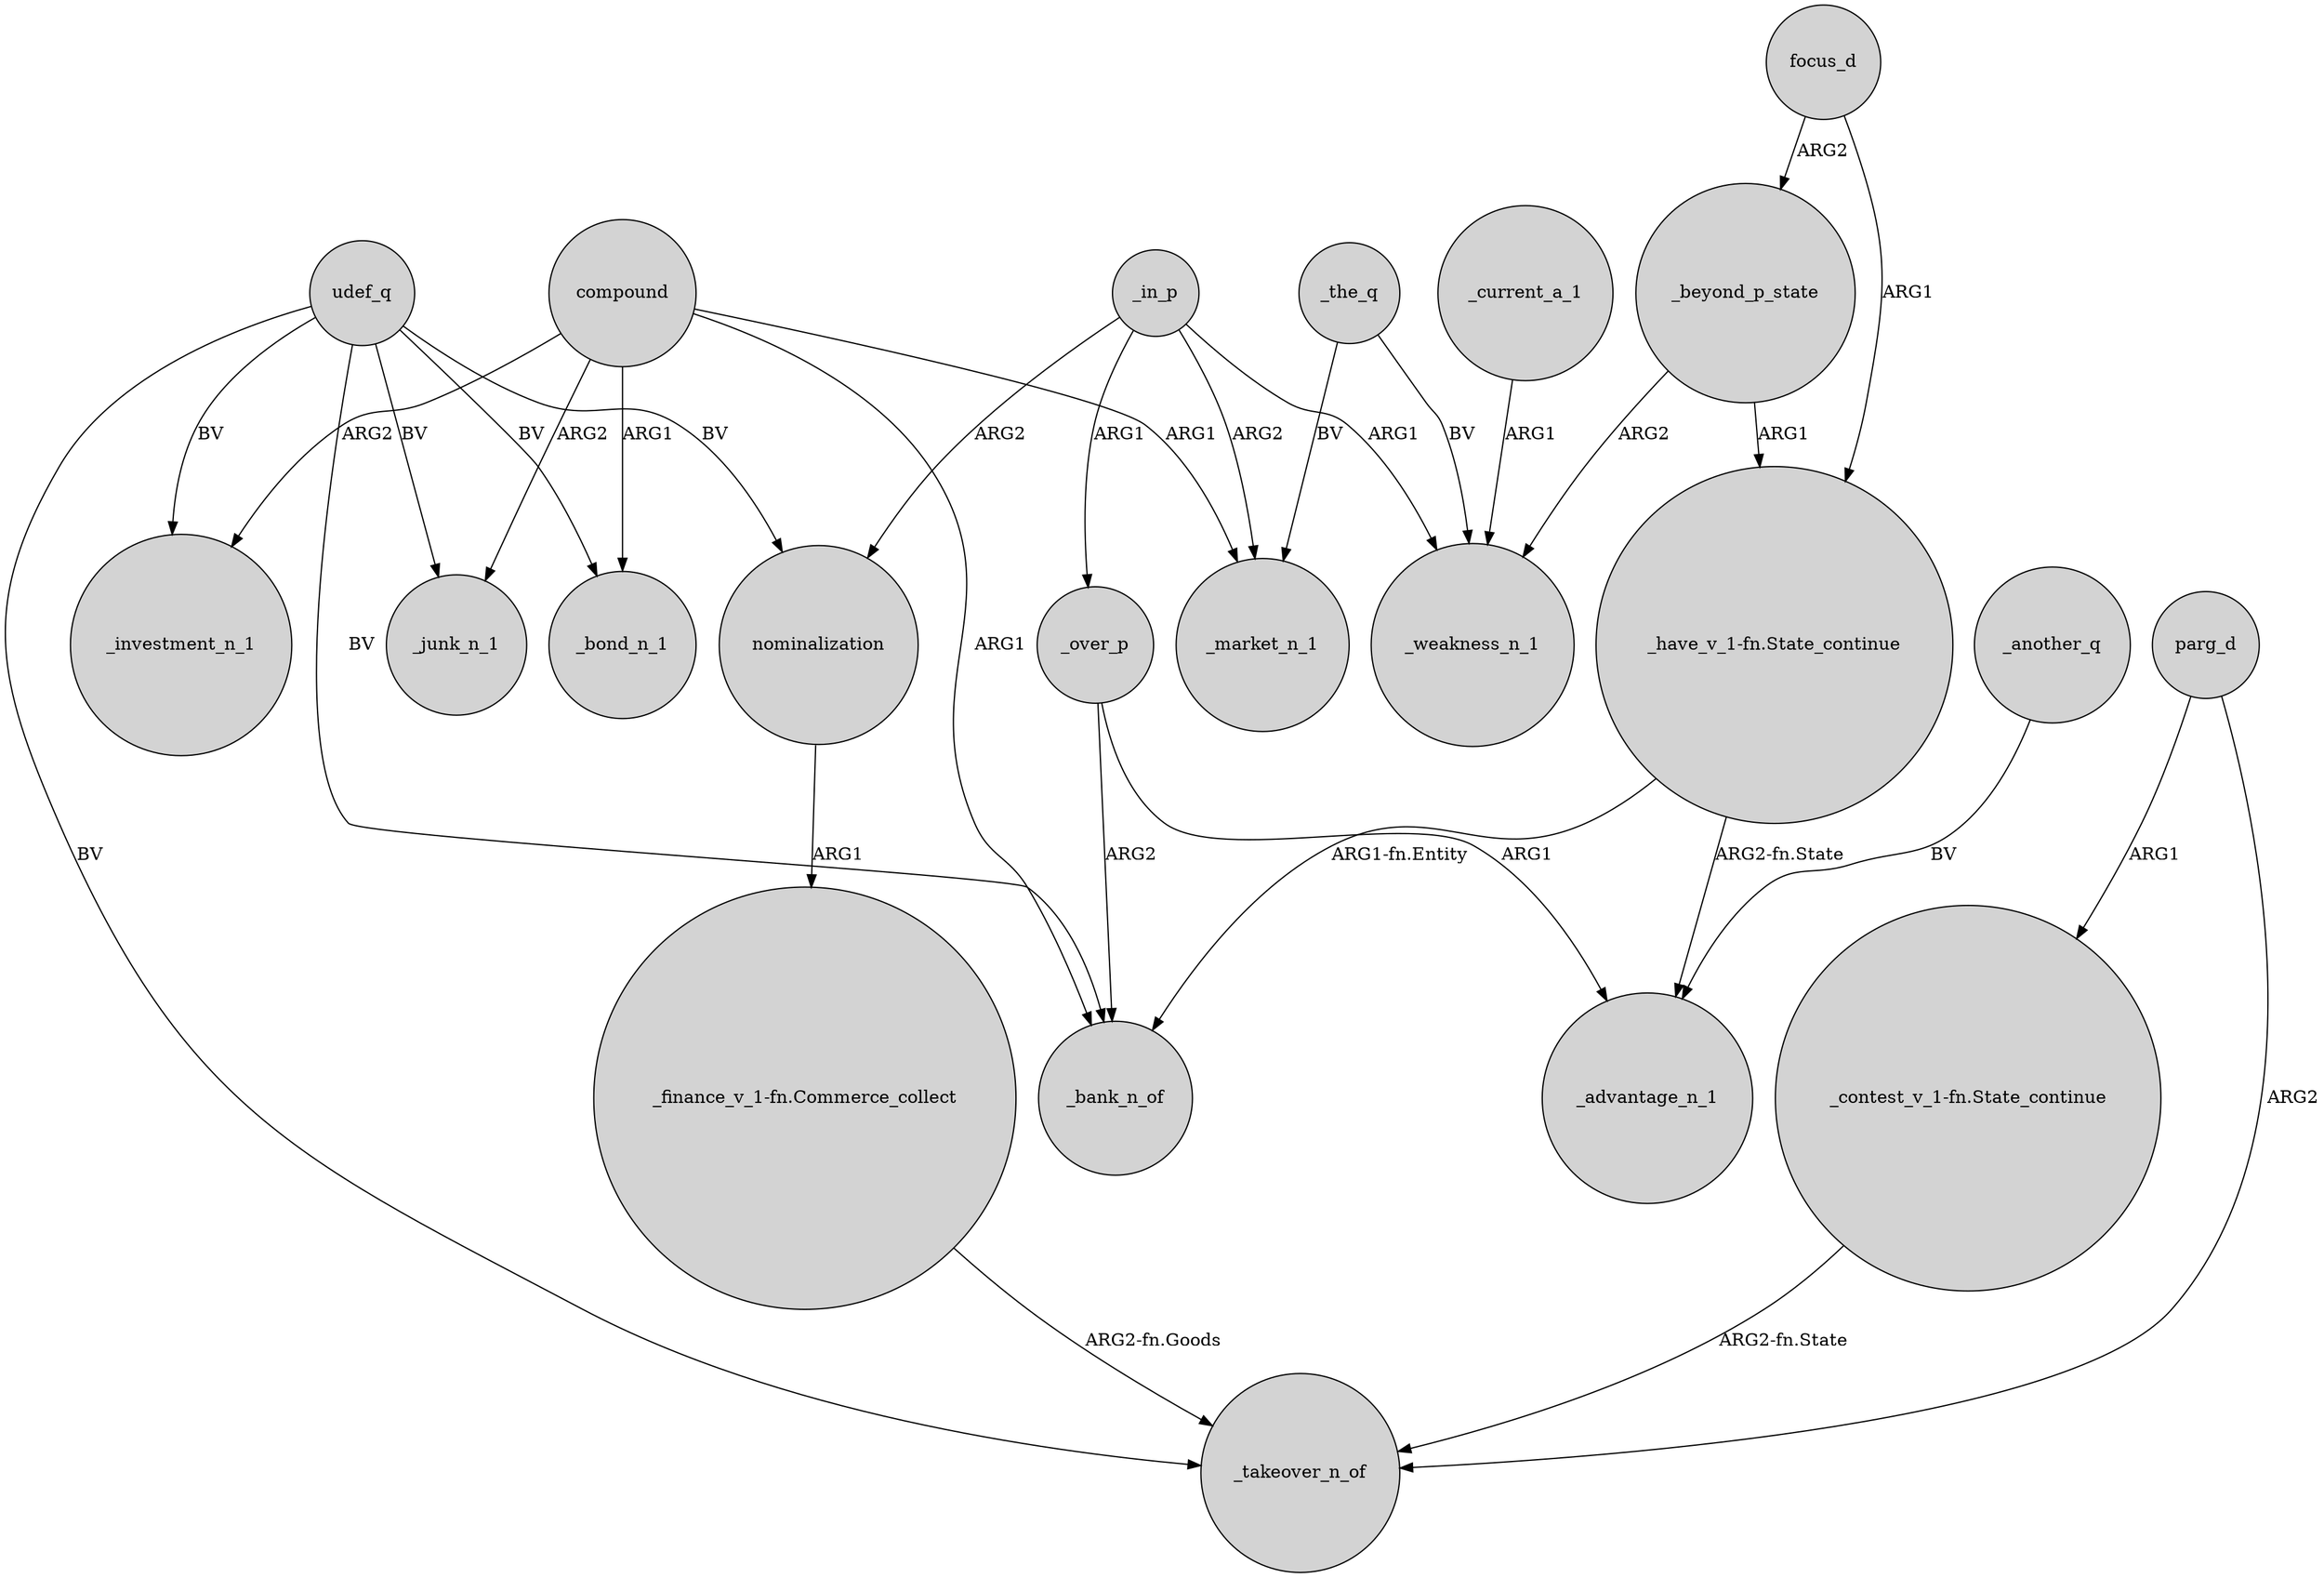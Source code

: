 digraph {
	node [shape=circle style=filled]
	"_contest_v_1-fn.State_continue" -> _takeover_n_of [label="ARG2-fn.State"]
	udef_q -> _bond_n_1 [label=BV]
	parg_d -> _takeover_n_of [label=ARG2]
	_in_p -> _over_p [label=ARG1]
	_another_q -> _advantage_n_1 [label=BV]
	compound -> _investment_n_1 [label=ARG2]
	compound -> _bank_n_of [label=ARG1]
	_in_p -> _weakness_n_1 [label=ARG1]
	udef_q -> nominalization [label=BV]
	compound -> _bond_n_1 [label=ARG1]
	_over_p -> _bank_n_of [label=ARG2]
	udef_q -> _bank_n_of [label=BV]
	compound -> _junk_n_1 [label=ARG2]
	nominalization -> "_finance_v_1-fn.Commerce_collect" [label=ARG1]
	focus_d -> _beyond_p_state [label=ARG2]
	"_finance_v_1-fn.Commerce_collect" -> _takeover_n_of [label="ARG2-fn.Goods"]
	_the_q -> _market_n_1 [label=BV]
	parg_d -> "_contest_v_1-fn.State_continue" [label=ARG1]
	udef_q -> _takeover_n_of [label=BV]
	_in_p -> _market_n_1 [label=ARG2]
	_beyond_p_state -> _weakness_n_1 [label=ARG2]
	"_have_v_1-fn.State_continue" -> _advantage_n_1 [label="ARG2-fn.State"]
	udef_q -> _investment_n_1 [label=BV]
	"_have_v_1-fn.State_continue" -> _bank_n_of [label="ARG1-fn.Entity"]
	_over_p -> _advantage_n_1 [label=ARG1]
	udef_q -> _junk_n_1 [label=BV]
	_current_a_1 -> _weakness_n_1 [label=ARG1]
	_the_q -> _weakness_n_1 [label=BV]
	_beyond_p_state -> "_have_v_1-fn.State_continue" [label=ARG1]
	compound -> _market_n_1 [label=ARG1]
	_in_p -> nominalization [label=ARG2]
	focus_d -> "_have_v_1-fn.State_continue" [label=ARG1]
}
